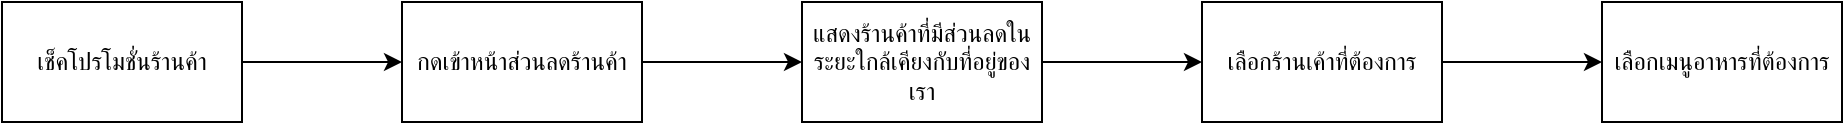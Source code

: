 <mxfile version="20.1.1" type="device"><diagram id="E1qjODJRnJWmQ_RNHSWj" name="Page-1"><mxGraphModel dx="1049" dy="560" grid="1" gridSize="10" guides="1" tooltips="1" connect="1" arrows="1" fold="1" page="1" pageScale="1" pageWidth="850" pageHeight="1100" math="0" shadow="0"><root><mxCell id="0"/><mxCell id="1" parent="0"/><mxCell id="A0xDq24PsWn50VtdvRiM-3" value="" style="edgeStyle=orthogonalEdgeStyle;rounded=0;orthogonalLoop=1;jettySize=auto;html=1;" parent="1" source="A0xDq24PsWn50VtdvRiM-1" target="A0xDq24PsWn50VtdvRiM-2" edge="1"><mxGeometry relative="1" as="geometry"/></mxCell><mxCell id="A0xDq24PsWn50VtdvRiM-1" value="เช็คโปรโมชั่นร้านค้า" style="rounded=0;whiteSpace=wrap;html=1;" parent="1" vertex="1"><mxGeometry x="90" y="170" width="120" height="60" as="geometry"/></mxCell><mxCell id="A0xDq24PsWn50VtdvRiM-5" value="" style="edgeStyle=orthogonalEdgeStyle;rounded=0;orthogonalLoop=1;jettySize=auto;html=1;" parent="1" source="A0xDq24PsWn50VtdvRiM-2" target="A0xDq24PsWn50VtdvRiM-4" edge="1"><mxGeometry relative="1" as="geometry"/></mxCell><mxCell id="A0xDq24PsWn50VtdvRiM-2" value="กดเข้าหน้าส่วนลดร้านค้า" style="rounded=0;whiteSpace=wrap;html=1;" parent="1" vertex="1"><mxGeometry x="290" y="170" width="120" height="60" as="geometry"/></mxCell><mxCell id="A0xDq24PsWn50VtdvRiM-7" value="" style="edgeStyle=orthogonalEdgeStyle;rounded=0;orthogonalLoop=1;jettySize=auto;html=1;" parent="1" source="A0xDq24PsWn50VtdvRiM-4" target="A0xDq24PsWn50VtdvRiM-6" edge="1"><mxGeometry relative="1" as="geometry"/></mxCell><mxCell id="A0xDq24PsWn50VtdvRiM-4" value="แสดงร้านค้าที่มีส่วนลดในระยะใกล้เคียงกับที่อยู่ของเรา" style="rounded=0;whiteSpace=wrap;html=1;" parent="1" vertex="1"><mxGeometry x="490" y="170" width="120" height="60" as="geometry"/></mxCell><mxCell id="A0xDq24PsWn50VtdvRiM-9" value="" style="edgeStyle=orthogonalEdgeStyle;rounded=0;orthogonalLoop=1;jettySize=auto;html=1;" parent="1" source="A0xDq24PsWn50VtdvRiM-6" target="A0xDq24PsWn50VtdvRiM-8" edge="1"><mxGeometry relative="1" as="geometry"/></mxCell><mxCell id="A0xDq24PsWn50VtdvRiM-6" value="เลือกร้านเค้าที่ต้องการ" style="whiteSpace=wrap;html=1;rounded=0;" parent="1" vertex="1"><mxGeometry x="690" y="170" width="120" height="60" as="geometry"/></mxCell><mxCell id="A0xDq24PsWn50VtdvRiM-8" value="เลือกเมนูอาหารที่ต้องการ" style="whiteSpace=wrap;html=1;rounded=0;" parent="1" vertex="1"><mxGeometry x="890" y="170" width="120" height="60" as="geometry"/></mxCell></root></mxGraphModel></diagram></mxfile>